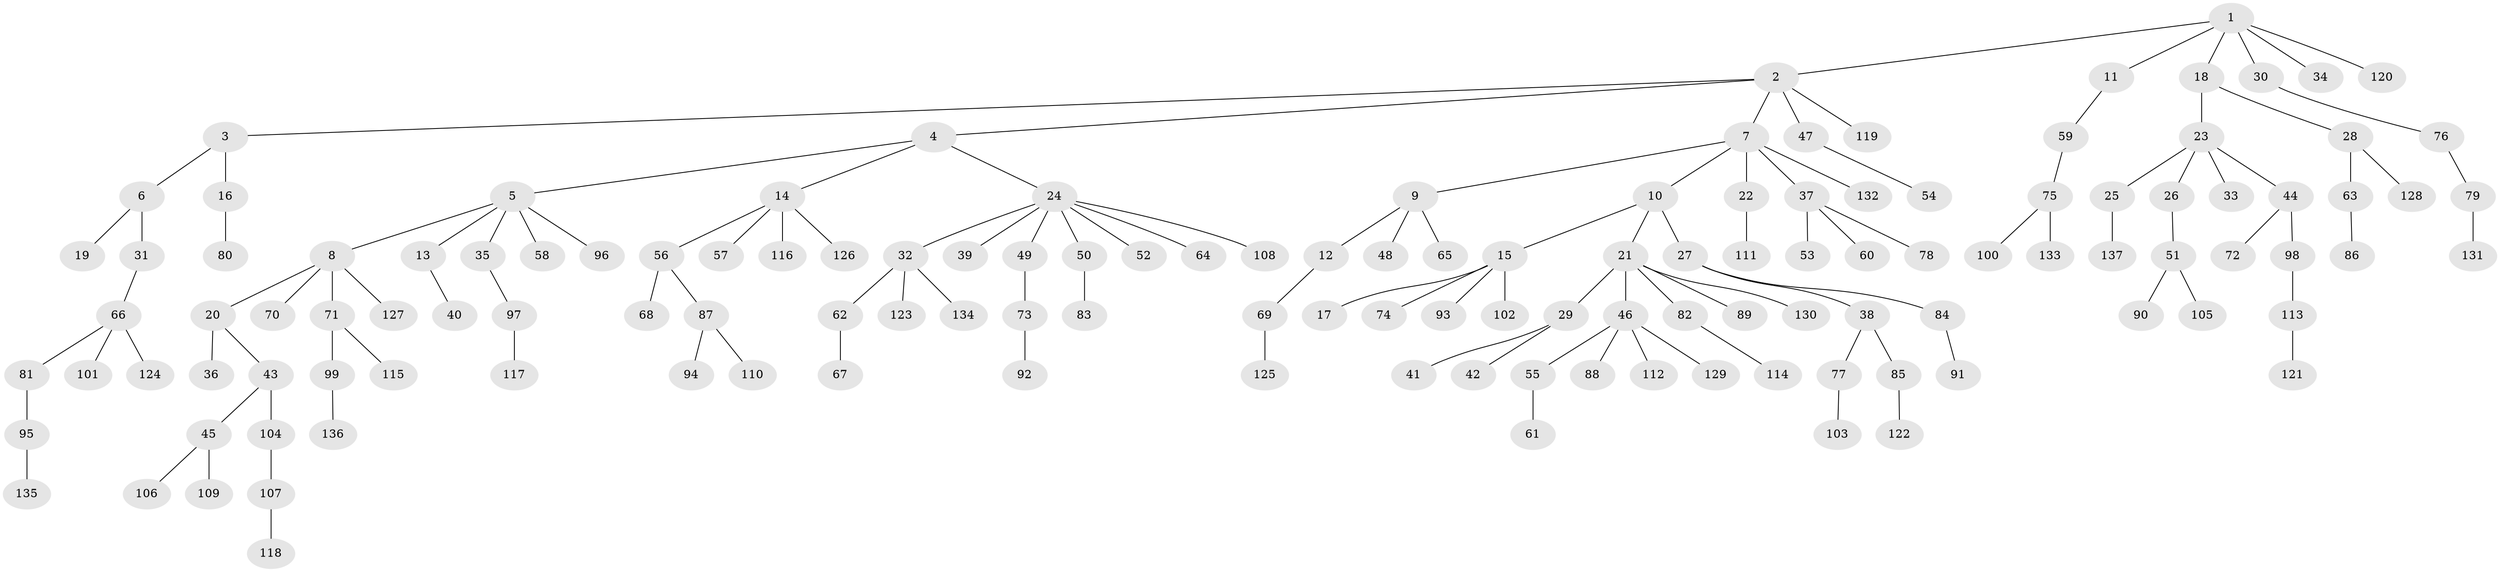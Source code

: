 // Generated by graph-tools (version 1.1) at 2025/26/03/09/25 03:26:23]
// undirected, 137 vertices, 136 edges
graph export_dot {
graph [start="1"]
  node [color=gray90,style=filled];
  1;
  2;
  3;
  4;
  5;
  6;
  7;
  8;
  9;
  10;
  11;
  12;
  13;
  14;
  15;
  16;
  17;
  18;
  19;
  20;
  21;
  22;
  23;
  24;
  25;
  26;
  27;
  28;
  29;
  30;
  31;
  32;
  33;
  34;
  35;
  36;
  37;
  38;
  39;
  40;
  41;
  42;
  43;
  44;
  45;
  46;
  47;
  48;
  49;
  50;
  51;
  52;
  53;
  54;
  55;
  56;
  57;
  58;
  59;
  60;
  61;
  62;
  63;
  64;
  65;
  66;
  67;
  68;
  69;
  70;
  71;
  72;
  73;
  74;
  75;
  76;
  77;
  78;
  79;
  80;
  81;
  82;
  83;
  84;
  85;
  86;
  87;
  88;
  89;
  90;
  91;
  92;
  93;
  94;
  95;
  96;
  97;
  98;
  99;
  100;
  101;
  102;
  103;
  104;
  105;
  106;
  107;
  108;
  109;
  110;
  111;
  112;
  113;
  114;
  115;
  116;
  117;
  118;
  119;
  120;
  121;
  122;
  123;
  124;
  125;
  126;
  127;
  128;
  129;
  130;
  131;
  132;
  133;
  134;
  135;
  136;
  137;
  1 -- 2;
  1 -- 11;
  1 -- 18;
  1 -- 30;
  1 -- 34;
  1 -- 120;
  2 -- 3;
  2 -- 4;
  2 -- 7;
  2 -- 47;
  2 -- 119;
  3 -- 6;
  3 -- 16;
  4 -- 5;
  4 -- 14;
  4 -- 24;
  5 -- 8;
  5 -- 13;
  5 -- 35;
  5 -- 58;
  5 -- 96;
  6 -- 19;
  6 -- 31;
  7 -- 9;
  7 -- 10;
  7 -- 22;
  7 -- 37;
  7 -- 132;
  8 -- 20;
  8 -- 70;
  8 -- 71;
  8 -- 127;
  9 -- 12;
  9 -- 48;
  9 -- 65;
  10 -- 15;
  10 -- 21;
  10 -- 27;
  11 -- 59;
  12 -- 69;
  13 -- 40;
  14 -- 56;
  14 -- 57;
  14 -- 116;
  14 -- 126;
  15 -- 17;
  15 -- 74;
  15 -- 93;
  15 -- 102;
  16 -- 80;
  18 -- 23;
  18 -- 28;
  20 -- 36;
  20 -- 43;
  21 -- 29;
  21 -- 46;
  21 -- 82;
  21 -- 89;
  21 -- 130;
  22 -- 111;
  23 -- 25;
  23 -- 26;
  23 -- 33;
  23 -- 44;
  24 -- 32;
  24 -- 39;
  24 -- 49;
  24 -- 50;
  24 -- 52;
  24 -- 64;
  24 -- 108;
  25 -- 137;
  26 -- 51;
  27 -- 38;
  27 -- 84;
  28 -- 63;
  28 -- 128;
  29 -- 41;
  29 -- 42;
  30 -- 76;
  31 -- 66;
  32 -- 62;
  32 -- 123;
  32 -- 134;
  35 -- 97;
  37 -- 53;
  37 -- 60;
  37 -- 78;
  38 -- 77;
  38 -- 85;
  43 -- 45;
  43 -- 104;
  44 -- 72;
  44 -- 98;
  45 -- 106;
  45 -- 109;
  46 -- 55;
  46 -- 88;
  46 -- 112;
  46 -- 129;
  47 -- 54;
  49 -- 73;
  50 -- 83;
  51 -- 90;
  51 -- 105;
  55 -- 61;
  56 -- 68;
  56 -- 87;
  59 -- 75;
  62 -- 67;
  63 -- 86;
  66 -- 81;
  66 -- 101;
  66 -- 124;
  69 -- 125;
  71 -- 99;
  71 -- 115;
  73 -- 92;
  75 -- 100;
  75 -- 133;
  76 -- 79;
  77 -- 103;
  79 -- 131;
  81 -- 95;
  82 -- 114;
  84 -- 91;
  85 -- 122;
  87 -- 94;
  87 -- 110;
  95 -- 135;
  97 -- 117;
  98 -- 113;
  99 -- 136;
  104 -- 107;
  107 -- 118;
  113 -- 121;
}
